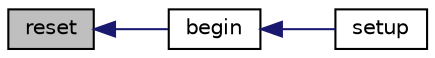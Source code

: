 digraph "reset"
{
  edge [fontname="Helvetica",fontsize="10",labelfontname="Helvetica",labelfontsize="10"];
  node [fontname="Helvetica",fontsize="10",shape=record];
  rankdir="LR";
  Node89 [label="reset",height=0.2,width=0.4,color="black", fillcolor="grey75", style="filled", fontcolor="black"];
  Node89 -> Node90 [dir="back",color="midnightblue",fontsize="10",style="solid"];
  Node90 [label="begin",height=0.2,width=0.4,color="black", fillcolor="white", style="filled",URL="$classEspServer.html#a1d8682ca0934af03639311e23a71283f"];
  Node90 -> Node91 [dir="back",color="midnightblue",fontsize="10",style="solid"];
  Node91 [label="setup",height=0.2,width=0.4,color="black", fillcolor="white", style="filled",URL="$Arduino__kommentiert_8ino.html#a4fc01d736fe50cf5b977f755b675f11d"];
}
